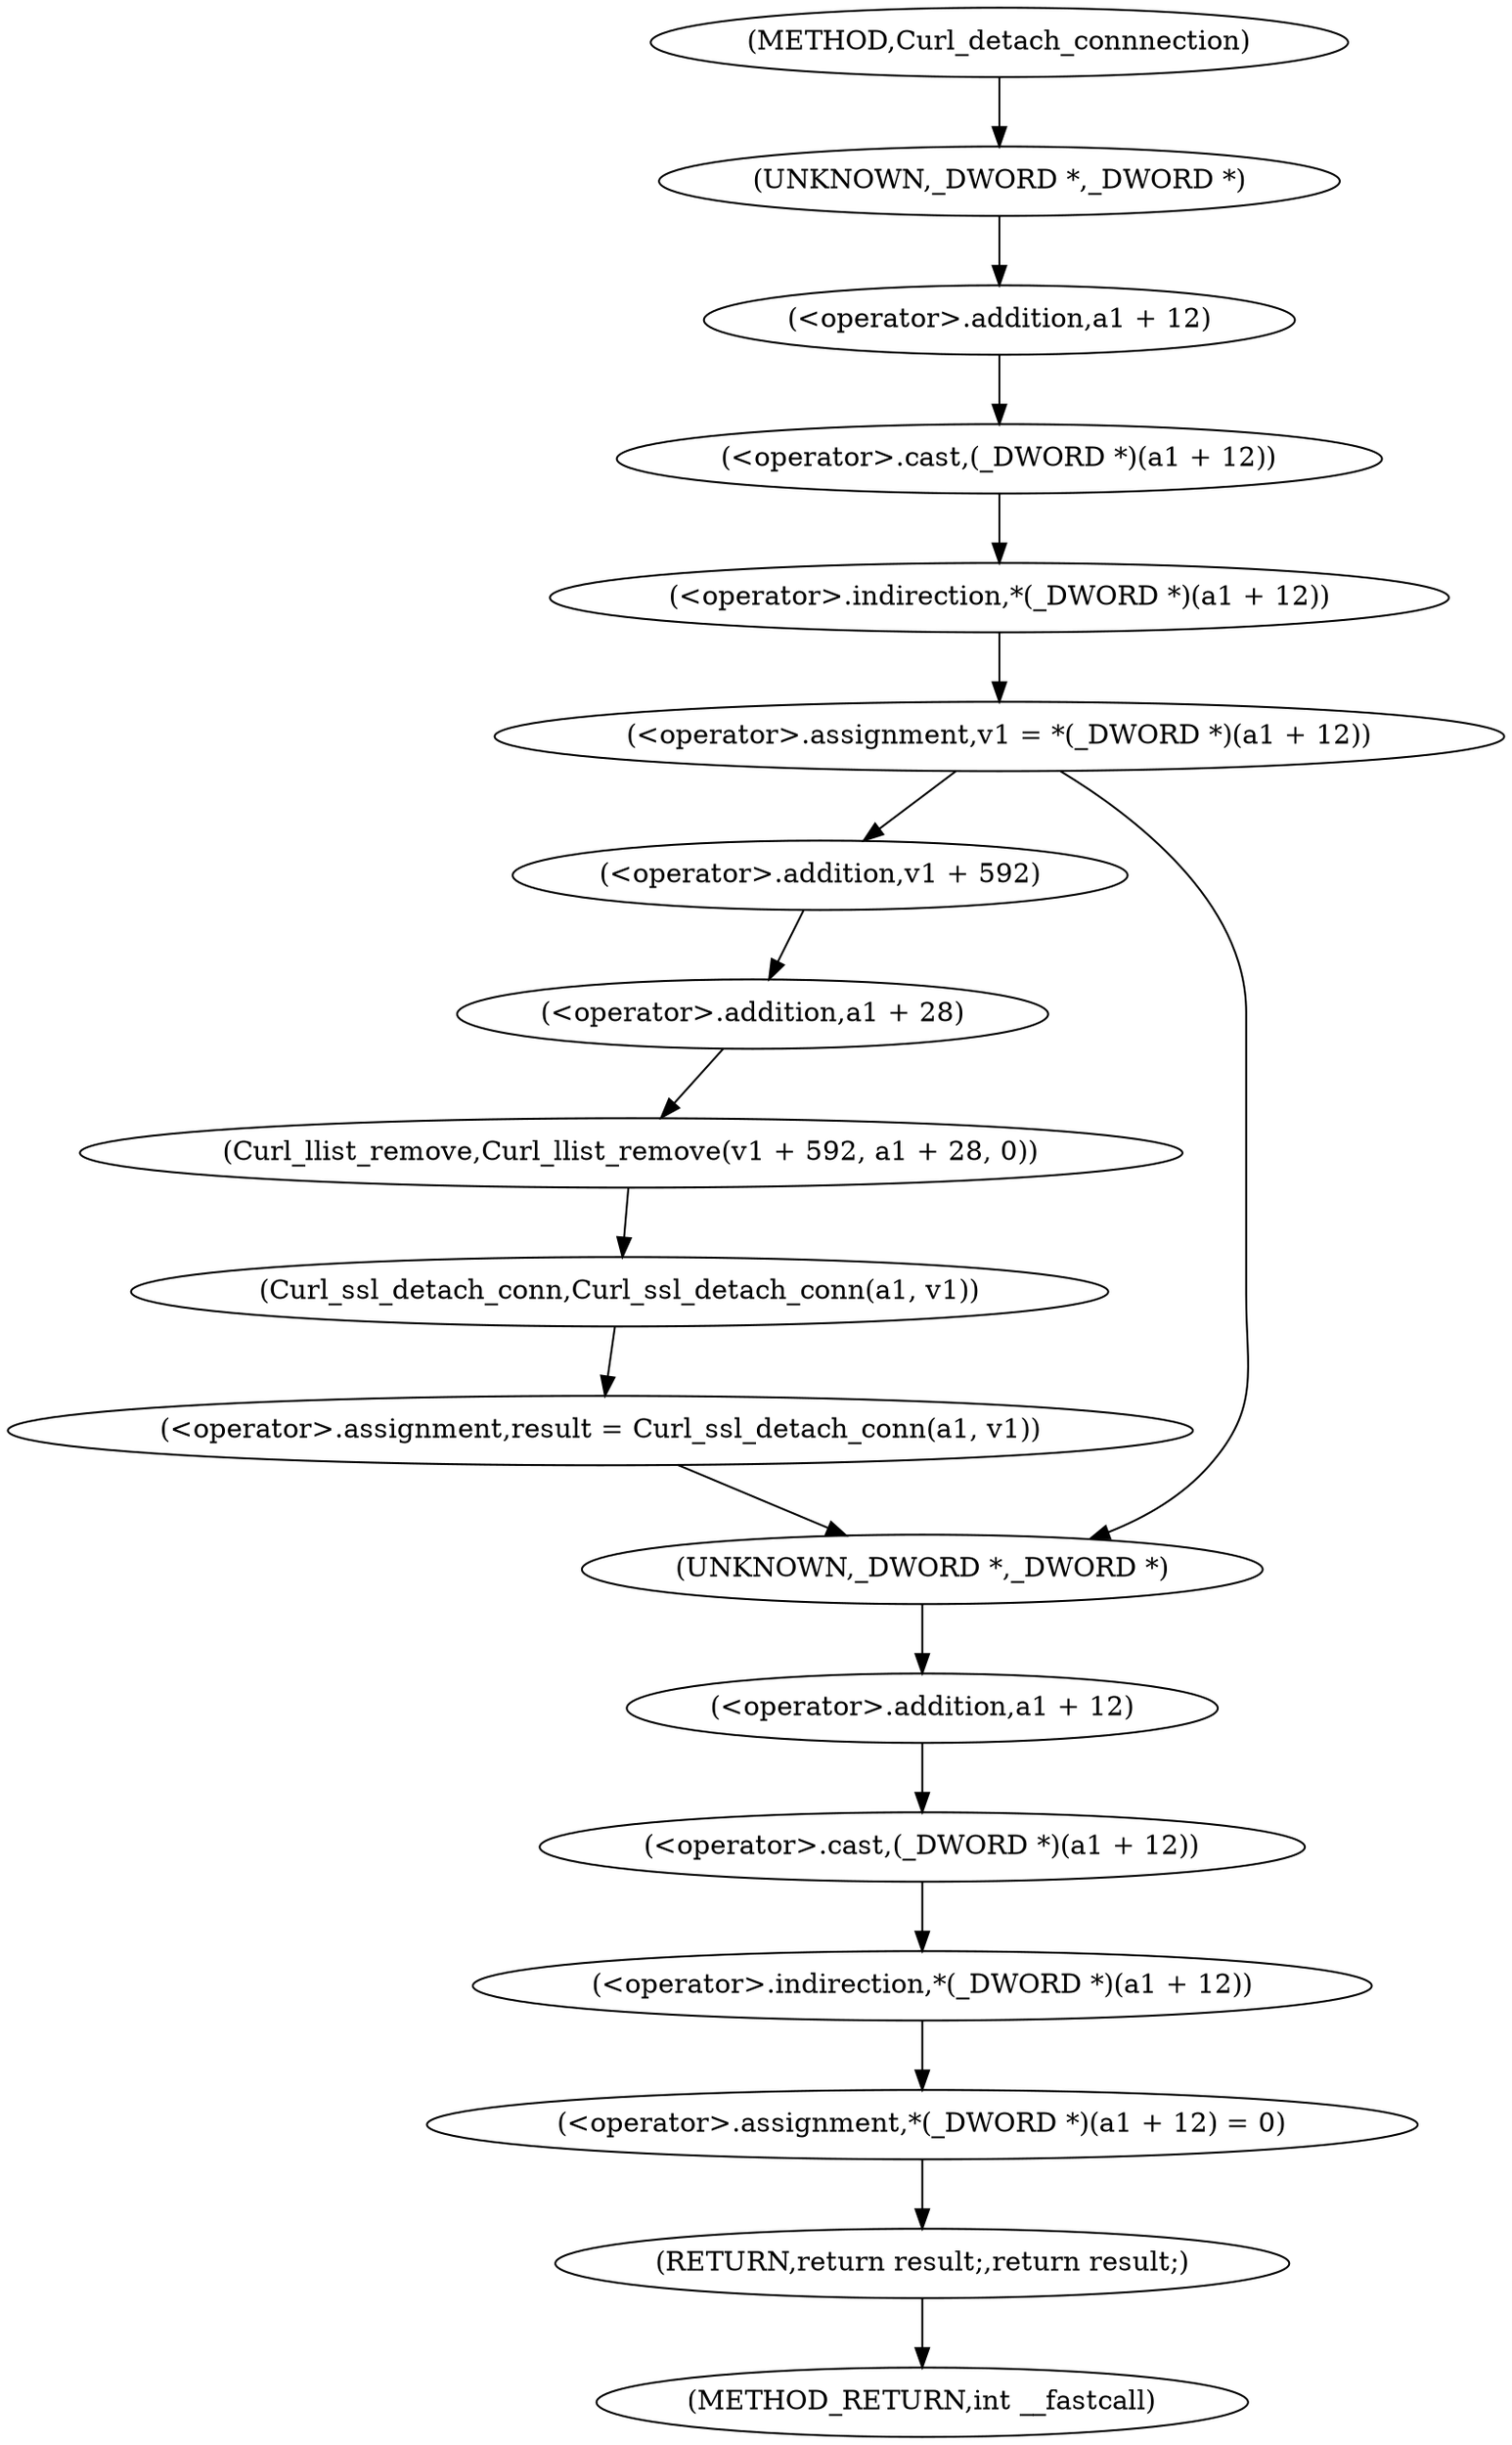digraph Curl_detach_connnection {  
"1000108" [label = "(<operator>.assignment,v1 = *(_DWORD *)(a1 + 12))" ]
"1000110" [label = "(<operator>.indirection,*(_DWORD *)(a1 + 12))" ]
"1000111" [label = "(<operator>.cast,(_DWORD *)(a1 + 12))" ]
"1000112" [label = "(UNKNOWN,_DWORD *,_DWORD *)" ]
"1000113" [label = "(<operator>.addition,a1 + 12)" ]
"1000119" [label = "(Curl_llist_remove,Curl_llist_remove(v1 + 592, a1 + 28, 0))" ]
"1000120" [label = "(<operator>.addition,v1 + 592)" ]
"1000123" [label = "(<operator>.addition,a1 + 28)" ]
"1000127" [label = "(<operator>.assignment,result = Curl_ssl_detach_conn(a1, v1))" ]
"1000129" [label = "(Curl_ssl_detach_conn,Curl_ssl_detach_conn(a1, v1))" ]
"1000132" [label = "(<operator>.assignment,*(_DWORD *)(a1 + 12) = 0)" ]
"1000133" [label = "(<operator>.indirection,*(_DWORD *)(a1 + 12))" ]
"1000134" [label = "(<operator>.cast,(_DWORD *)(a1 + 12))" ]
"1000135" [label = "(UNKNOWN,_DWORD *,_DWORD *)" ]
"1000136" [label = "(<operator>.addition,a1 + 12)" ]
"1000140" [label = "(RETURN,return result;,return result;)" ]
"1000103" [label = "(METHOD,Curl_detach_connnection)" ]
"1000142" [label = "(METHOD_RETURN,int __fastcall)" ]
  "1000108" -> "1000135" 
  "1000108" -> "1000120" 
  "1000110" -> "1000108" 
  "1000111" -> "1000110" 
  "1000112" -> "1000113" 
  "1000113" -> "1000111" 
  "1000119" -> "1000129" 
  "1000120" -> "1000123" 
  "1000123" -> "1000119" 
  "1000127" -> "1000135" 
  "1000129" -> "1000127" 
  "1000132" -> "1000140" 
  "1000133" -> "1000132" 
  "1000134" -> "1000133" 
  "1000135" -> "1000136" 
  "1000136" -> "1000134" 
  "1000140" -> "1000142" 
  "1000103" -> "1000112" 
}
